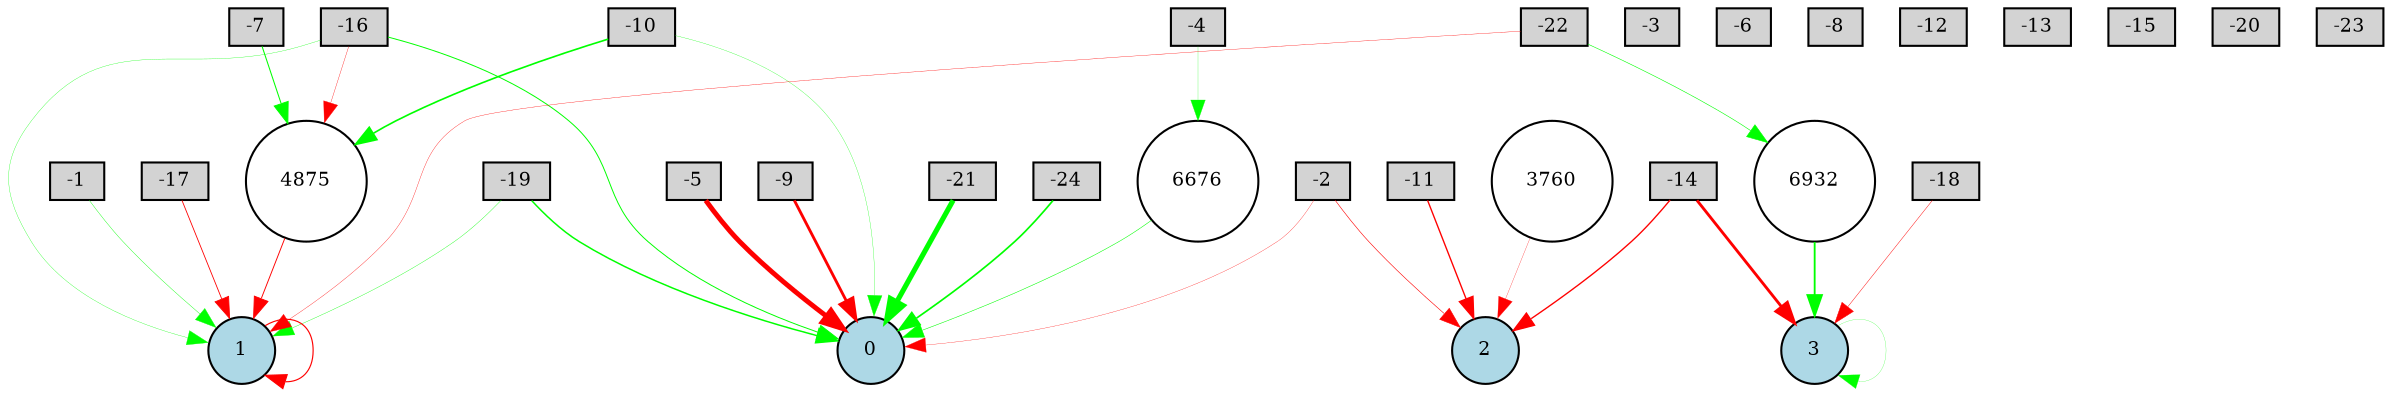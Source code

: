 digraph {
	node [fontsize=9 height=0.2 shape=circle width=0.2]
	-1 [fillcolor=lightgray shape=box style=filled]
	-2 [fillcolor=lightgray shape=box style=filled]
	-3 [fillcolor=lightgray shape=box style=filled]
	-4 [fillcolor=lightgray shape=box style=filled]
	-5 [fillcolor=lightgray shape=box style=filled]
	-6 [fillcolor=lightgray shape=box style=filled]
	-7 [fillcolor=lightgray shape=box style=filled]
	-8 [fillcolor=lightgray shape=box style=filled]
	-9 [fillcolor=lightgray shape=box style=filled]
	-10 [fillcolor=lightgray shape=box style=filled]
	-11 [fillcolor=lightgray shape=box style=filled]
	-12 [fillcolor=lightgray shape=box style=filled]
	-13 [fillcolor=lightgray shape=box style=filled]
	-14 [fillcolor=lightgray shape=box style=filled]
	-15 [fillcolor=lightgray shape=box style=filled]
	-16 [fillcolor=lightgray shape=box style=filled]
	-17 [fillcolor=lightgray shape=box style=filled]
	-18 [fillcolor=lightgray shape=box style=filled]
	-19 [fillcolor=lightgray shape=box style=filled]
	-20 [fillcolor=lightgray shape=box style=filled]
	-21 [fillcolor=lightgray shape=box style=filled]
	-22 [fillcolor=lightgray shape=box style=filled]
	-23 [fillcolor=lightgray shape=box style=filled]
	-24 [fillcolor=lightgray shape=box style=filled]
	0 [fillcolor=lightblue style=filled]
	1 [fillcolor=lightblue style=filled]
	2 [fillcolor=lightblue style=filled]
	3 [fillcolor=lightblue style=filled]
	4875 [fillcolor=white style=filled]
	3760 [fillcolor=white style=filled]
	6676 [fillcolor=white style=filled]
	6932 [fillcolor=white style=filled]
	6932 -> 3 [color=green penwidth=0.8851518920083049 style=solid]
	3760 -> 2 [color=red penwidth=0.1311923000783993 style=solid]
	4875 -> 1 [color=red penwidth=0.4497291458104521 style=solid]
	-17 -> 1 [color=red penwidth=0.4068593665521716 style=solid]
	-10 -> 0 [color=green penwidth=0.14071871178376516 style=solid]
	-2 -> 0 [color=red penwidth=0.1404485932980455 style=solid]
	-1 -> 1 [color=green penwidth=0.19322706543879437 style=solid]
	-7 -> 4875 [color=green penwidth=0.4997516057487771 style=solid]
	3 -> 3 [color=green penwidth=0.10645634981455528 style=solid]
	-14 -> 2 [color=red penwidth=0.6555621021580197 style=solid]
	6676 -> 0 [color=green penwidth=0.25464477736507923 style=solid]
	-21 -> 0 [color=green penwidth=2.463062076625177 style=solid]
	-4 -> 6676 [color=green penwidth=0.12132653628150394 style=solid]
	-22 -> 1 [color=red penwidth=0.16464397283689186 style=solid]
	-10 -> 4875 [color=green penwidth=0.796880480784529 style=solid]
	1 -> 1 [color=red penwidth=0.5551375639429218 style=solid]
	-5 -> 0 [color=red penwidth=2.3593688425865778 style=solid]
	-19 -> 1 [color=green penwidth=0.17577563641536714 style=solid]
	-14 -> 3 [color=red penwidth=1.3695868133038223 style=solid]
	-2 -> 2 [color=red penwidth=0.28537634737360407 style=solid]
	-16 -> 4875 [color=red penwidth=0.1670834054275885 style=solid]
	-16 -> 1 [color=green penwidth=0.15021235986877324 style=solid]
	-9 -> 0 [color=red penwidth=1.3619044619750025 style=solid]
	-18 -> 3 [color=red penwidth=0.21563362737671082 style=solid]
	-19 -> 0 [color=green penwidth=0.7167055413366726 style=solid]
	-24 -> 0 [color=green penwidth=0.8189008426446573 style=solid]
	-11 -> 2 [color=red penwidth=0.6554422702041915 style=solid]
	-16 -> 0 [color=green penwidth=0.47023282679660405 style=solid]
	-22 -> 6932 [color=green penwidth=0.27430006937752893 style=solid]
}
